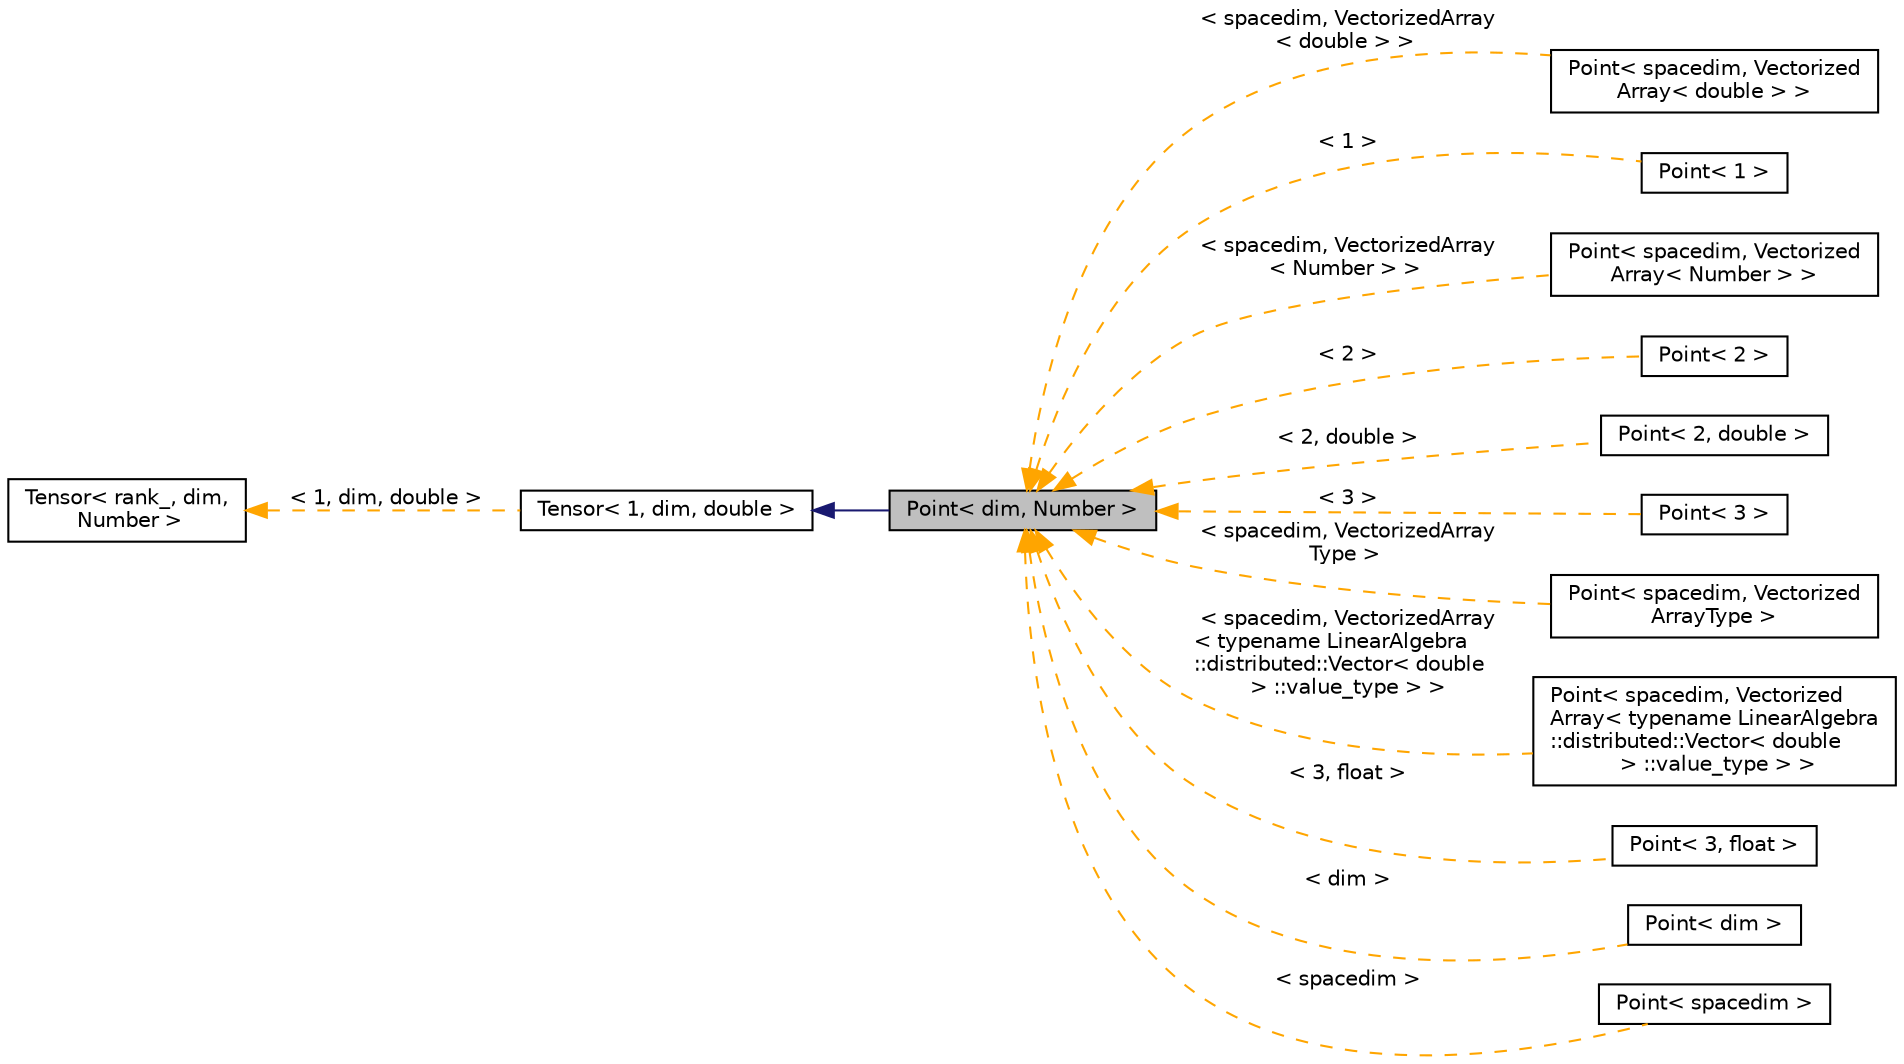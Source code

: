 digraph "Point&lt; dim, Number &gt;"
{
 // LATEX_PDF_SIZE
  edge [fontname="Helvetica",fontsize="10",labelfontname="Helvetica",labelfontsize="10"];
  node [fontname="Helvetica",fontsize="10",shape=record];
  rankdir="LR";
  Node1 [label="Point\< dim, Number \>",height=0.2,width=0.4,color="black", fillcolor="grey75", style="filled", fontcolor="black",tooltip=" "];
  Node2 -> Node1 [dir="back",color="midnightblue",fontsize="10",style="solid",fontname="Helvetica"];
  Node2 [label="Tensor\< 1, dim, double \>",height=0.2,width=0.4,color="black", fillcolor="white", style="filled",URL="$classTensor.html",tooltip=" "];
  Node3 -> Node2 [dir="back",color="orange",fontsize="10",style="dashed",label=" \< 1, dim, double \>" ,fontname="Helvetica"];
  Node3 [label="Tensor\< rank_, dim,\l Number \>",height=0.2,width=0.4,color="black", fillcolor="white", style="filled",URL="$classTensor.html",tooltip=" "];
  Node1 -> Node4 [dir="back",color="orange",fontsize="10",style="dashed",label=" \< spacedim, VectorizedArray\l\< double \> \>" ,fontname="Helvetica"];
  Node4 [label="Point\< spacedim, Vectorized\lArray\< double \> \>",height=0.2,width=0.4,color="black", fillcolor="white", style="filled",URL="$classPoint.html",tooltip=" "];
  Node1 -> Node5 [dir="back",color="orange",fontsize="10",style="dashed",label=" \< 1 \>" ,fontname="Helvetica"];
  Node5 [label="Point\< 1 \>",height=0.2,width=0.4,color="black", fillcolor="white", style="filled",URL="$classPoint.html",tooltip=" "];
  Node1 -> Node6 [dir="back",color="orange",fontsize="10",style="dashed",label=" \< spacedim, VectorizedArray\l\< Number \> \>" ,fontname="Helvetica"];
  Node6 [label="Point\< spacedim, Vectorized\lArray\< Number \> \>",height=0.2,width=0.4,color="black", fillcolor="white", style="filled",URL="$classPoint.html",tooltip=" "];
  Node1 -> Node7 [dir="back",color="orange",fontsize="10",style="dashed",label=" \< 2 \>" ,fontname="Helvetica"];
  Node7 [label="Point\< 2 \>",height=0.2,width=0.4,color="black", fillcolor="white", style="filled",URL="$classPoint.html",tooltip=" "];
  Node1 -> Node8 [dir="back",color="orange",fontsize="10",style="dashed",label=" \< 2, double \>" ,fontname="Helvetica"];
  Node8 [label="Point\< 2, double \>",height=0.2,width=0.4,color="black", fillcolor="white", style="filled",URL="$classPoint.html",tooltip=" "];
  Node1 -> Node9 [dir="back",color="orange",fontsize="10",style="dashed",label=" \< 3 \>" ,fontname="Helvetica"];
  Node9 [label="Point\< 3 \>",height=0.2,width=0.4,color="black", fillcolor="white", style="filled",URL="$classPoint.html",tooltip=" "];
  Node1 -> Node10 [dir="back",color="orange",fontsize="10",style="dashed",label=" \< spacedim, VectorizedArray\lType \>" ,fontname="Helvetica"];
  Node10 [label="Point\< spacedim, Vectorized\lArrayType \>",height=0.2,width=0.4,color="black", fillcolor="white", style="filled",URL="$classPoint.html",tooltip=" "];
  Node1 -> Node11 [dir="back",color="orange",fontsize="10",style="dashed",label=" \< spacedim, VectorizedArray\l\< typename LinearAlgebra\l::distributed::Vector\< double\l \> ::value_type \> \>" ,fontname="Helvetica"];
  Node11 [label="Point\< spacedim, Vectorized\lArray\< typename LinearAlgebra\l::distributed::Vector\< double\l \> ::value_type \> \>",height=0.2,width=0.4,color="black", fillcolor="white", style="filled",URL="$classPoint.html",tooltip=" "];
  Node1 -> Node12 [dir="back",color="orange",fontsize="10",style="dashed",label=" \< 3, float \>" ,fontname="Helvetica"];
  Node12 [label="Point\< 3, float \>",height=0.2,width=0.4,color="black", fillcolor="white", style="filled",URL="$classPoint.html",tooltip=" "];
  Node1 -> Node13 [dir="back",color="orange",fontsize="10",style="dashed",label=" \< dim \>" ,fontname="Helvetica"];
  Node13 [label="Point\< dim \>",height=0.2,width=0.4,color="black", fillcolor="white", style="filled",URL="$classPoint.html",tooltip=" "];
  Node1 -> Node14 [dir="back",color="orange",fontsize="10",style="dashed",label=" \< spacedim \>" ,fontname="Helvetica"];
  Node14 [label="Point\< spacedim \>",height=0.2,width=0.4,color="black", fillcolor="white", style="filled",URL="$classPoint.html",tooltip=" "];
}
